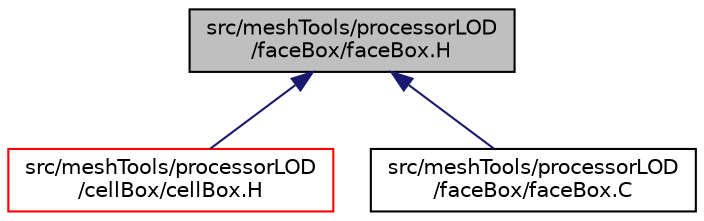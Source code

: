 digraph "src/meshTools/processorLOD/faceBox/faceBox.H"
{
  bgcolor="transparent";
  edge [fontname="Helvetica",fontsize="10",labelfontname="Helvetica",labelfontsize="10"];
  node [fontname="Helvetica",fontsize="10",shape=record];
  Node1 [label="src/meshTools/processorLOD\l/faceBox/faceBox.H",height=0.2,width=0.4,color="black", fillcolor="grey75", style="filled" fontcolor="black"];
  Node1 -> Node2 [dir="back",color="midnightblue",fontsize="10",style="solid",fontname="Helvetica"];
  Node2 [label="src/meshTools/processorLOD\l/cellBox/cellBox.H",height=0.2,width=0.4,color="red",URL="$cellBox_8H.html"];
  Node1 -> Node3 [dir="back",color="midnightblue",fontsize="10",style="solid",fontname="Helvetica"];
  Node3 [label="src/meshTools/processorLOD\l/faceBox/faceBox.C",height=0.2,width=0.4,color="black",URL="$faceBox_8C.html"];
}
